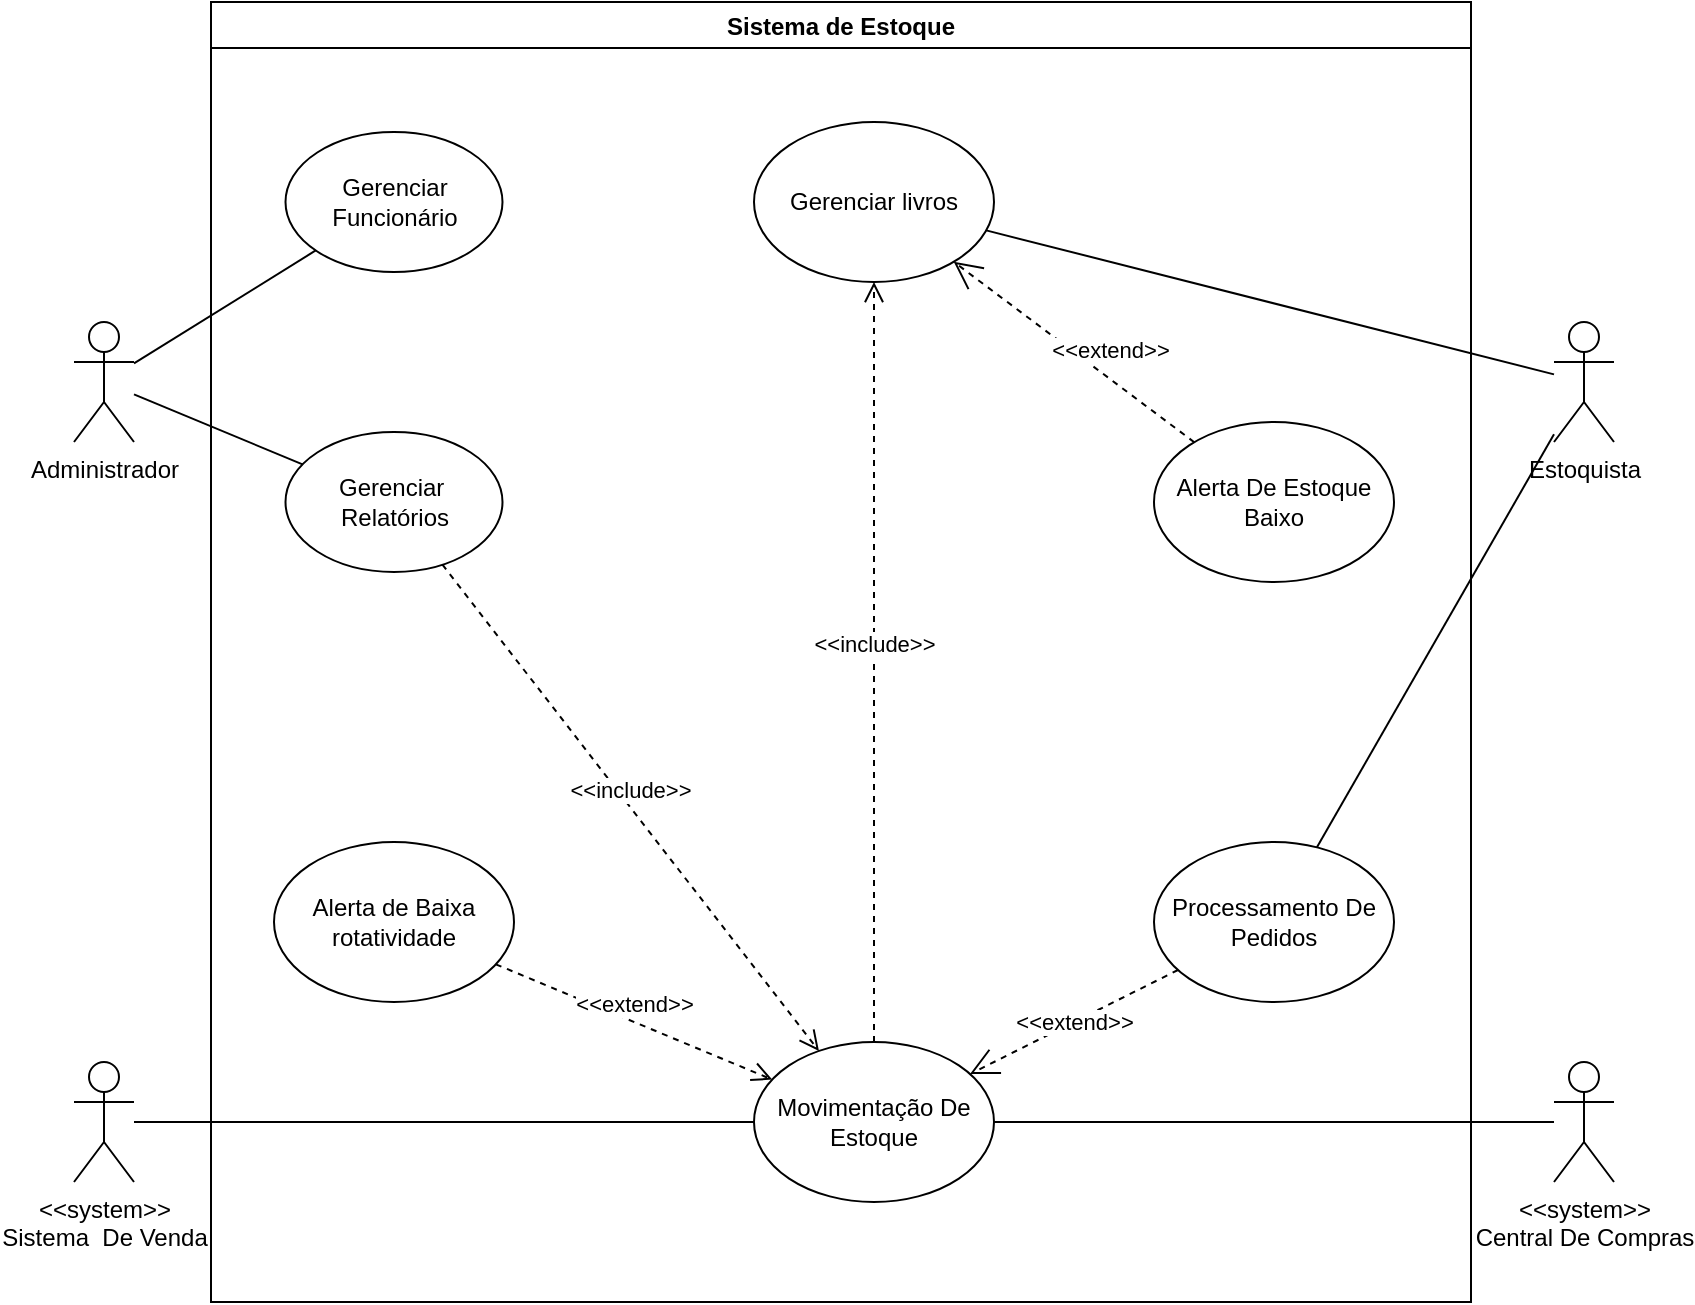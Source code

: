 <mxfile version="24.0.7" type="github">
  <diagram name="Página-1" id="bAW6rvpa4SddosETt1AI">
    <mxGraphModel dx="2261" dy="780" grid="1" gridSize="10" guides="1" tooltips="1" connect="1" arrows="1" fold="1" page="1" pageScale="1" pageWidth="827" pageHeight="1169" math="0" shadow="0">
      <root>
        <mxCell id="0" />
        <mxCell id="1" parent="0" />
        <mxCell id="c_xKtwcv7U-fZD7rM81X-2" value="Administrador" style="shape=umlActor;verticalLabelPosition=bottom;verticalAlign=top;html=1;outlineConnect=0;" parent="1" vertex="1">
          <mxGeometry x="30" y="190" width="30" height="60" as="geometry" />
        </mxCell>
        <mxCell id="c_xKtwcv7U-fZD7rM81X-14" value="&lt;div&gt;&amp;lt;&amp;lt;system&amp;gt;&amp;gt;&lt;/div&gt;Sistema&amp;nbsp; De Venda" style="shape=umlActor;verticalLabelPosition=bottom;verticalAlign=top;html=1;outlineConnect=0;" parent="1" vertex="1">
          <mxGeometry x="30" y="560" width="30" height="60" as="geometry" />
        </mxCell>
        <mxCell id="c_xKtwcv7U-fZD7rM81X-24" value="" style="endArrow=none;html=1;rounded=0;" parent="1" source="c_xKtwcv7U-fZD7rM81X-4" target="GG5-wgB0X3b8xxEFFTJD-13" edge="1">
          <mxGeometry width="50" height="50" relative="1" as="geometry">
            <mxPoint x="390" y="430" as="sourcePoint" />
            <mxPoint x="730" y="180" as="targetPoint" />
          </mxGeometry>
        </mxCell>
        <mxCell id="c_xKtwcv7U-fZD7rM81X-25" value="" style="endArrow=none;html=1;rounded=0;" parent="1" source="c_xKtwcv7U-fZD7rM81X-14" target="c_xKtwcv7U-fZD7rM81X-5" edge="1">
          <mxGeometry width="50" height="50" relative="1" as="geometry">
            <mxPoint x="470" y="280" as="sourcePoint" />
            <mxPoint x="780" y="360" as="targetPoint" />
          </mxGeometry>
        </mxCell>
        <mxCell id="c_xKtwcv7U-fZD7rM81X-43" value="Sistema de Estoque" style="swimlane;" parent="1" vertex="1">
          <mxGeometry x="98.5" y="30" width="630" height="650" as="geometry">
            <mxRectangle x="130" y="30" width="150" height="30" as="alternateBounds" />
          </mxGeometry>
        </mxCell>
        <mxCell id="c_xKtwcv7U-fZD7rM81X-7" value="Alerta de Baixa rotatividade" style="ellipse;whiteSpace=wrap;html=1;" parent="c_xKtwcv7U-fZD7rM81X-43" vertex="1">
          <mxGeometry x="31.5" y="420" width="120" height="80" as="geometry" />
        </mxCell>
        <mxCell id="c_xKtwcv7U-fZD7rM81X-6" value="Alerta De Estoque Baixo" style="ellipse;whiteSpace=wrap;html=1;" parent="c_xKtwcv7U-fZD7rM81X-43" vertex="1">
          <mxGeometry x="471.5" y="210" width="120" height="80" as="geometry" />
        </mxCell>
        <mxCell id="GG5-wgB0X3b8xxEFFTJD-3" value="Gerenciar&amp;nbsp;&lt;div&gt;Relatórios&lt;/div&gt;" style="ellipse;whiteSpace=wrap;html=1;" parent="c_xKtwcv7U-fZD7rM81X-43" vertex="1">
          <mxGeometry x="37.25" y="215" width="108.5" height="70" as="geometry" />
        </mxCell>
        <mxCell id="c_xKtwcv7U-fZD7rM81X-5" value="Movimentação De Estoque" style="ellipse;whiteSpace=wrap;html=1;" parent="c_xKtwcv7U-fZD7rM81X-43" vertex="1">
          <mxGeometry x="271.5" y="520" width="120" height="80" as="geometry" />
        </mxCell>
        <mxCell id="c_xKtwcv7U-fZD7rM81X-8" value="&amp;lt;&amp;lt;extend&amp;gt;&amp;gt;" style="html=1;verticalAlign=bottom;endArrow=open;dashed=1;endSize=8;curved=0;rounded=0;" parent="c_xKtwcv7U-fZD7rM81X-43" source="c_xKtwcv7U-fZD7rM81X-7" target="c_xKtwcv7U-fZD7rM81X-5" edge="1">
          <mxGeometry relative="1" as="geometry">
            <mxPoint x="540" y="625" as="sourcePoint" />
            <mxPoint x="460" y="625" as="targetPoint" />
          </mxGeometry>
        </mxCell>
        <mxCell id="GG5-wgB0X3b8xxEFFTJD-5" value="&amp;lt;&amp;lt;include&amp;gt;&amp;gt;" style="html=1;verticalAlign=bottom;endArrow=open;dashed=1;endSize=8;curved=0;rounded=0;" parent="c_xKtwcv7U-fZD7rM81X-43" source="GG5-wgB0X3b8xxEFFTJD-3" target="c_xKtwcv7U-fZD7rM81X-5" edge="1">
          <mxGeometry relative="1" as="geometry">
            <mxPoint x="470" y="375" as="sourcePoint" />
            <mxPoint x="400" y="375" as="targetPoint" />
          </mxGeometry>
        </mxCell>
        <mxCell id="GG5-wgB0X3b8xxEFFTJD-16" value="Gerenciar Funcionário" style="ellipse;whiteSpace=wrap;html=1;" parent="c_xKtwcv7U-fZD7rM81X-43" vertex="1">
          <mxGeometry x="37.25" y="65" width="108.5" height="70" as="geometry" />
        </mxCell>
        <mxCell id="c_xKtwcv7U-fZD7rM81X-4" value="Gerenciar livros" style="ellipse;whiteSpace=wrap;html=1;" parent="c_xKtwcv7U-fZD7rM81X-43" vertex="1">
          <mxGeometry x="271.5" y="60" width="120" height="80" as="geometry" />
        </mxCell>
        <mxCell id="c_xKtwcv7U-fZD7rM81X-13" value="&amp;lt;&amp;lt;include&amp;gt;&amp;gt;" style="html=1;verticalAlign=bottom;endArrow=open;dashed=1;endSize=8;curved=0;rounded=0;" parent="c_xKtwcv7U-fZD7rM81X-43" source="c_xKtwcv7U-fZD7rM81X-5" target="c_xKtwcv7U-fZD7rM81X-4" edge="1">
          <mxGeometry relative="1" as="geometry">
            <mxPoint x="330" y="635" as="sourcePoint" />
            <mxPoint x="250" y="635" as="targetPoint" />
          </mxGeometry>
        </mxCell>
        <mxCell id="c_xKtwcv7U-fZD7rM81X-12" value="&amp;lt;&amp;lt;extend&amp;gt;&amp;gt;" style="endArrow=open;endSize=12;dashed=1;html=1;rounded=0;" parent="c_xKtwcv7U-fZD7rM81X-43" source="c_xKtwcv7U-fZD7rM81X-6" target="c_xKtwcv7U-fZD7rM81X-4" edge="1">
          <mxGeometry x="-0.177" y="-11" width="160" relative="1" as="geometry">
            <mxPoint x="304" y="675" as="sourcePoint" />
            <mxPoint x="464" y="675" as="targetPoint" />
            <mxPoint x="1" as="offset" />
          </mxGeometry>
        </mxCell>
        <mxCell id="_jjxJcU1xFX9MgvjxWTt-2" value="Processamento De Pedidos" style="ellipse;whiteSpace=wrap;html=1;" parent="c_xKtwcv7U-fZD7rM81X-43" vertex="1">
          <mxGeometry x="471.5" y="420" width="120" height="80" as="geometry" />
        </mxCell>
        <mxCell id="_jjxJcU1xFX9MgvjxWTt-3" value="&amp;lt;&amp;lt;extend&amp;gt;&amp;gt;" style="endArrow=open;endSize=12;dashed=1;html=1;rounded=0;" parent="c_xKtwcv7U-fZD7rM81X-43" source="_jjxJcU1xFX9MgvjxWTt-2" target="c_xKtwcv7U-fZD7rM81X-5" edge="1">
          <mxGeometry width="160" relative="1" as="geometry">
            <mxPoint x="341.5" y="600" as="sourcePoint" />
            <mxPoint x="501.5" y="600" as="targetPoint" />
          </mxGeometry>
        </mxCell>
        <mxCell id="GG5-wgB0X3b8xxEFFTJD-6" value="" style="endArrow=none;html=1;rounded=0;" parent="1" source="GG5-wgB0X3b8xxEFFTJD-3" target="c_xKtwcv7U-fZD7rM81X-2" edge="1">
          <mxGeometry width="50" height="50" relative="1" as="geometry">
            <mxPoint x="465" y="264" as="sourcePoint" />
            <mxPoint x="780" y="174" as="targetPoint" />
          </mxGeometry>
        </mxCell>
        <mxCell id="GG5-wgB0X3b8xxEFFTJD-12" value="&lt;div&gt;&amp;lt;&amp;lt;system&amp;gt;&amp;gt;&lt;/div&gt;&lt;div&gt;Central De Compras&lt;/div&gt;" style="shape=umlActor;verticalLabelPosition=bottom;verticalAlign=top;html=1;outlineConnect=0;" parent="1" vertex="1">
          <mxGeometry x="770" y="560" width="30" height="60" as="geometry" />
        </mxCell>
        <mxCell id="GG5-wgB0X3b8xxEFFTJD-13" value="Estoquista&lt;div&gt;&lt;br&gt;&lt;/div&gt;" style="shape=umlActor;verticalLabelPosition=bottom;verticalAlign=top;html=1;outlineConnect=0;" parent="1" vertex="1">
          <mxGeometry x="770" y="190" width="30" height="60" as="geometry" />
        </mxCell>
        <mxCell id="GG5-wgB0X3b8xxEFFTJD-18" value="" style="endArrow=none;html=1;rounded=0;" parent="1" source="GG5-wgB0X3b8xxEFFTJD-16" target="c_xKtwcv7U-fZD7rM81X-2" edge="1">
          <mxGeometry width="50" height="50" relative="1" as="geometry">
            <mxPoint x="189" y="241" as="sourcePoint" />
            <mxPoint x="80" y="161" as="targetPoint" />
          </mxGeometry>
        </mxCell>
        <mxCell id="iwvIT9xCLrLLC76mdTiF-1" value="" style="endArrow=none;html=1;rounded=0;" parent="1" source="GG5-wgB0X3b8xxEFFTJD-12" target="c_xKtwcv7U-fZD7rM81X-5" edge="1">
          <mxGeometry width="50" height="50" relative="1" as="geometry">
            <mxPoint x="530" y="720" as="sourcePoint" />
            <mxPoint x="366" y="611" as="targetPoint" />
          </mxGeometry>
        </mxCell>
        <mxCell id="_jjxJcU1xFX9MgvjxWTt-4" value="" style="endArrow=none;html=1;rounded=0;" parent="1" source="_jjxJcU1xFX9MgvjxWTt-2" target="GG5-wgB0X3b8xxEFFTJD-13" edge="1">
          <mxGeometry width="50" height="50" relative="1" as="geometry">
            <mxPoint x="601" y="191" as="sourcePoint" />
            <mxPoint x="780" y="227" as="targetPoint" />
          </mxGeometry>
        </mxCell>
      </root>
    </mxGraphModel>
  </diagram>
</mxfile>
